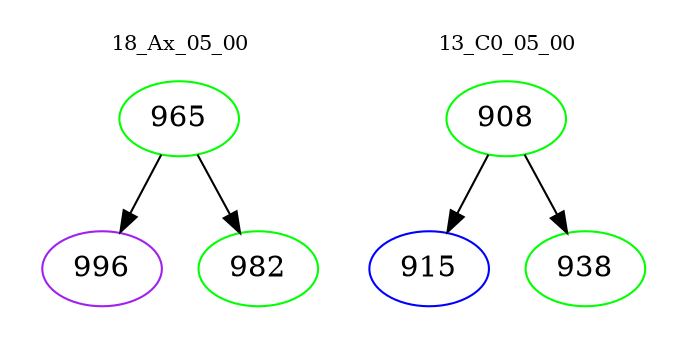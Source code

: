 digraph{
subgraph cluster_0 {
color = white
label = "18_Ax_05_00";
fontsize=10;
T0_965 [label="965", color="green"]
T0_965 -> T0_996 [color="black"]
T0_996 [label="996", color="purple"]
T0_965 -> T0_982 [color="black"]
T0_982 [label="982", color="green"]
}
subgraph cluster_1 {
color = white
label = "13_C0_05_00";
fontsize=10;
T1_908 [label="908", color="green"]
T1_908 -> T1_915 [color="black"]
T1_915 [label="915", color="blue"]
T1_908 -> T1_938 [color="black"]
T1_938 [label="938", color="green"]
}
}
